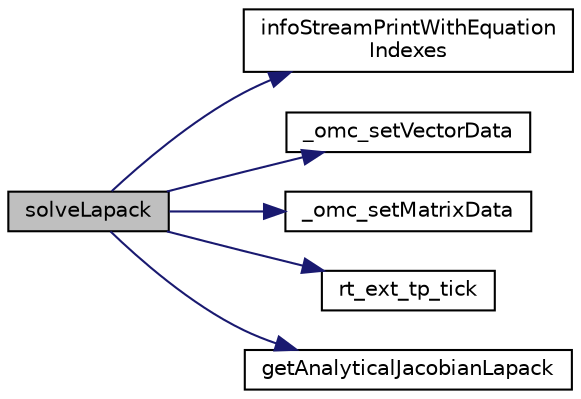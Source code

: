 digraph "solveLapack"
{
  edge [fontname="Helvetica",fontsize="10",labelfontname="Helvetica",labelfontsize="10"];
  node [fontname="Helvetica",fontsize="10",shape=record];
  rankdir="LR";
  Node16 [label="solveLapack",height=0.2,width=0.4,color="black", fillcolor="grey75", style="filled", fontcolor="black"];
  Node16 -> Node17 [color="midnightblue",fontsize="10",style="solid",fontname="Helvetica"];
  Node17 [label="infoStreamPrintWithEquation\lIndexes",height=0.2,width=0.4,color="black", fillcolor="white", style="filled",URL="$d8/d3d/omc__error_8c.html#a2a96c167550f8d6236d47f1d9cceec36"];
  Node16 -> Node18 [color="midnightblue",fontsize="10",style="solid",fontname="Helvetica"];
  Node18 [label="_omc_setVectorData",height=0.2,width=0.4,color="black", fillcolor="white", style="filled",URL="$d0/ded/omc__math_8c.html#a46bc274fbd6c6f6f9ee67d4c25a401de"];
  Node16 -> Node19 [color="midnightblue",fontsize="10",style="solid",fontname="Helvetica"];
  Node19 [label="_omc_setMatrixData",height=0.2,width=0.4,color="black", fillcolor="white", style="filled",URL="$d0/ded/omc__math_8c.html#a7158f772d36d4b34a1e5392c2f5a9573"];
  Node16 -> Node20 [color="midnightblue",fontsize="10",style="solid",fontname="Helvetica"];
  Node20 [label="rt_ext_tp_tick",height=0.2,width=0.4,color="black", fillcolor="white", style="filled",URL="$d7/d28/rtclock_8c.html#a7a8fa89eaf4aa15ad376434599985eb7"];
  Node16 -> Node21 [color="midnightblue",fontsize="10",style="solid",fontname="Helvetica"];
  Node21 [label="getAnalyticalJacobianLapack",height=0.2,width=0.4,color="black", fillcolor="white", style="filled",URL="$d0/d04/linear_solver_lapack_8c.html#aa9252b7fc8187bf10592ba249f441bd4"];
}
